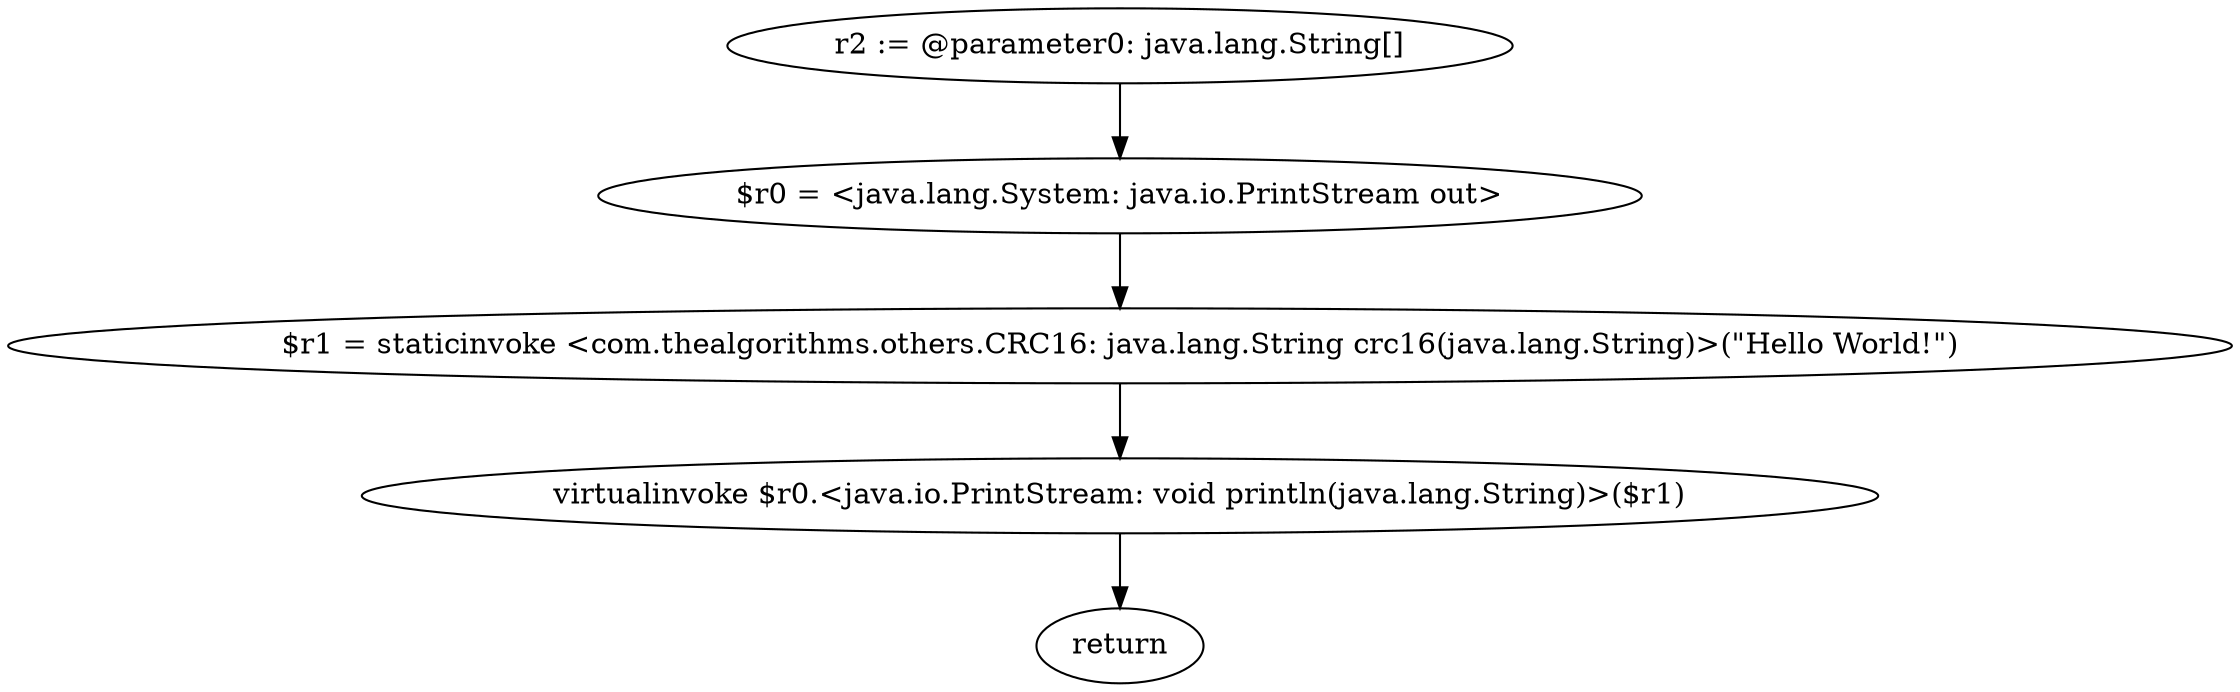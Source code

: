 digraph "unitGraph" {
    "r2 := @parameter0: java.lang.String[]"
    "$r0 = <java.lang.System: java.io.PrintStream out>"
    "$r1 = staticinvoke <com.thealgorithms.others.CRC16: java.lang.String crc16(java.lang.String)>(\"Hello World!\")"
    "virtualinvoke $r0.<java.io.PrintStream: void println(java.lang.String)>($r1)"
    "return"
    "r2 := @parameter0: java.lang.String[]"->"$r0 = <java.lang.System: java.io.PrintStream out>";
    "$r0 = <java.lang.System: java.io.PrintStream out>"->"$r1 = staticinvoke <com.thealgorithms.others.CRC16: java.lang.String crc16(java.lang.String)>(\"Hello World!\")";
    "$r1 = staticinvoke <com.thealgorithms.others.CRC16: java.lang.String crc16(java.lang.String)>(\"Hello World!\")"->"virtualinvoke $r0.<java.io.PrintStream: void println(java.lang.String)>($r1)";
    "virtualinvoke $r0.<java.io.PrintStream: void println(java.lang.String)>($r1)"->"return";
}
